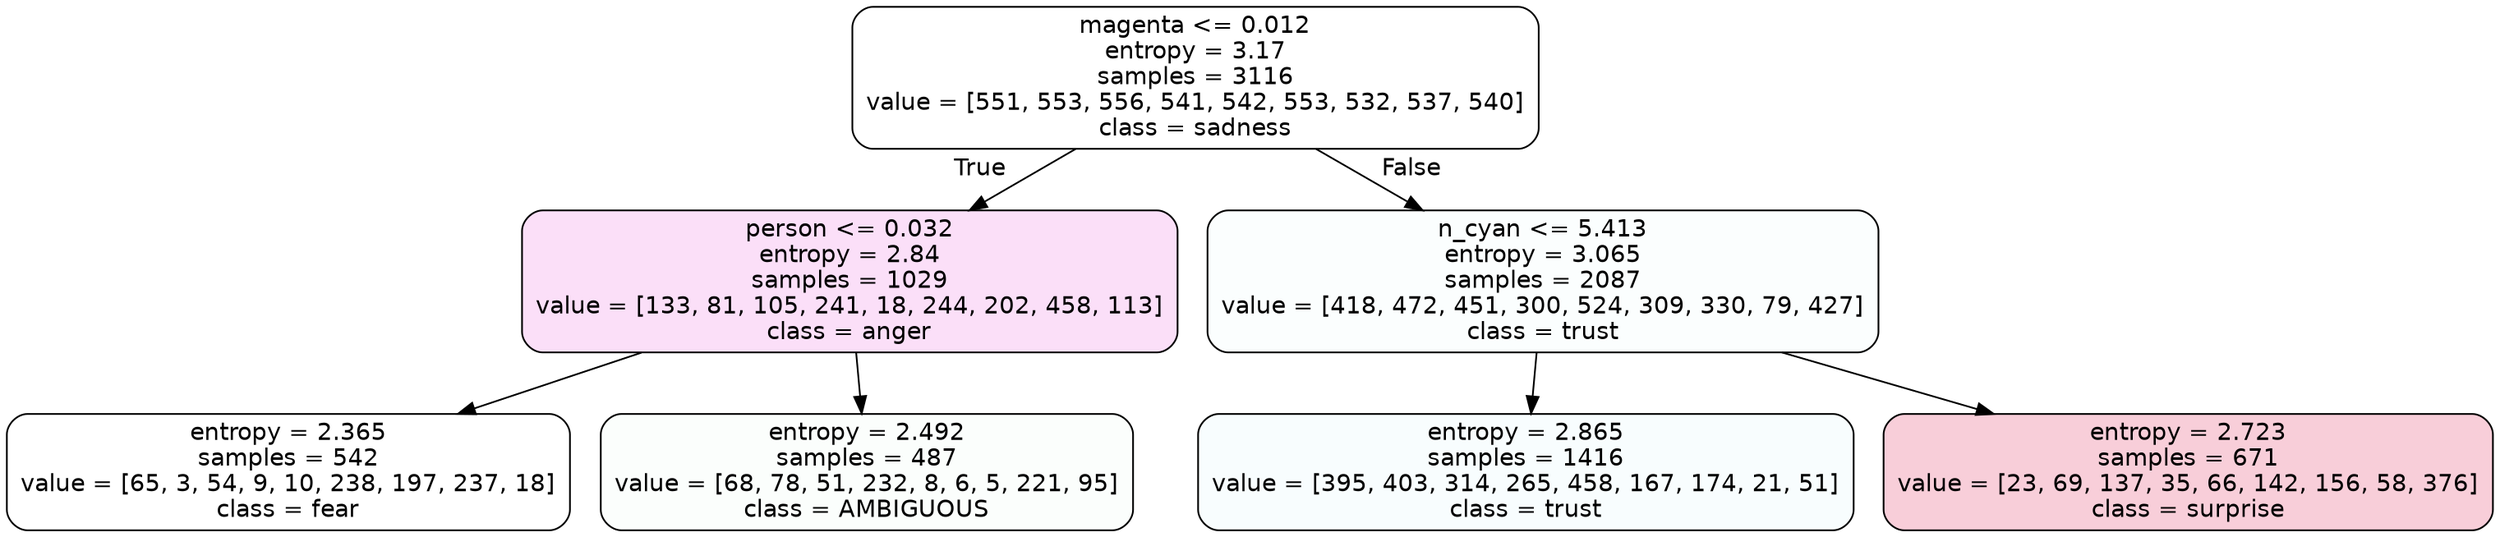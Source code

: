 digraph Tree {
node [shape=box, style="filled, rounded", color="black", fontname=helvetica] ;
edge [fontname=helvetica] ;
0 [label="magenta <= 0.012\nentropy = 3.17\nsamples = 3116\nvalue = [551, 553, 556, 541, 542, 553, 532, 537, 540]\nclass = sadness", fillcolor="#64e53900"] ;
1 [label="person <= 0.032\nentropy = 2.84\nsamples = 1029\nvalue = [133, 81, 105, 241, 18, 244, 202, 458, 113]\nclass = anger", fillcolor="#e539d728"] ;
0 -> 1 [labeldistance=2.5, labelangle=45, headlabel="True"] ;
2 [label="entropy = 2.365\nsamples = 542\nvalue = [65, 3, 54, 9, 10, 238, 197, 237, 18]\nclass = fear", fillcolor="#3964e500"] ;
1 -> 2 ;
3 [label="entropy = 2.492\nsamples = 487\nvalue = [68, 78, 51, 232, 8, 6, 5, 221, 95]\nclass = AMBIGUOUS", fillcolor="#39e58105"] ;
1 -> 3 ;
4 [label="n_cyan <= 5.413\nentropy = 3.065\nsamples = 2087\nvalue = [418, 472, 451, 300, 524, 309, 330, 79, 427]\nclass = trust", fillcolor="#39d7e505"] ;
0 -> 4 [labeldistance=2.5, labelangle=-45, headlabel="False"] ;
5 [label="entropy = 2.865\nsamples = 1416\nvalue = [395, 403, 314, 265, 458, 167, 174, 21, 51]\nclass = trust", fillcolor="#39d7e508"] ;
4 -> 5 ;
6 [label="entropy = 2.723\nsamples = 671\nvalue = [23, 69, 137, 35, 66, 142, 156, 58, 376]\nclass = surprise", fillcolor="#e539643e"] ;
4 -> 6 ;
}